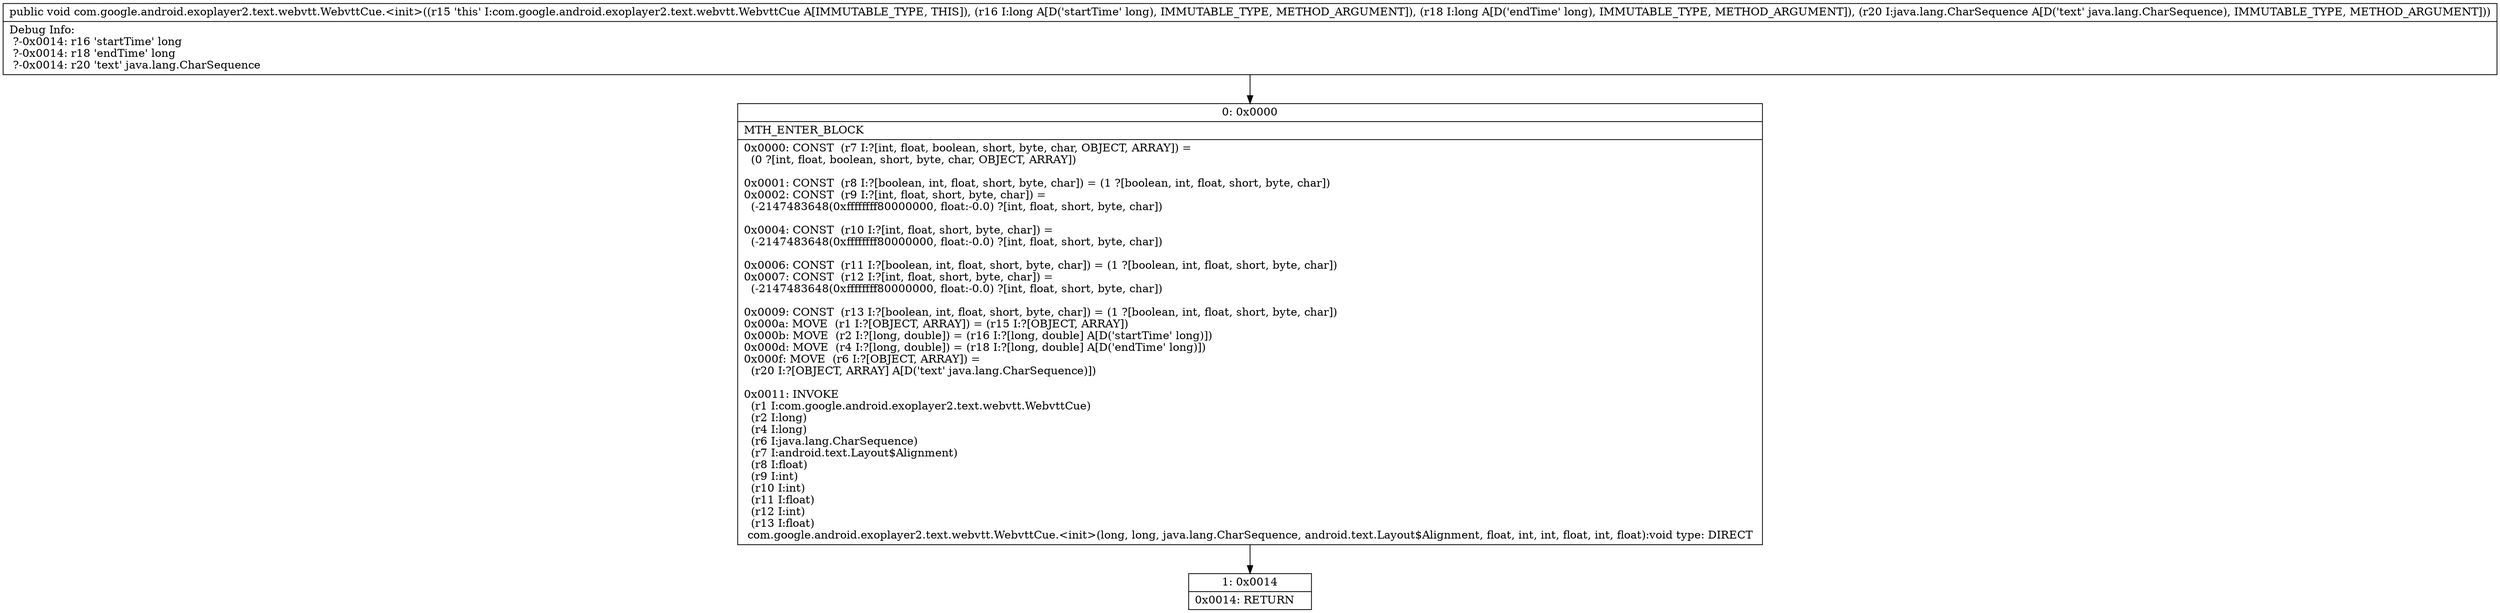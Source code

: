 digraph "CFG forcom.google.android.exoplayer2.text.webvtt.WebvttCue.\<init\>(JJLjava\/lang\/CharSequence;)V" {
Node_0 [shape=record,label="{0\:\ 0x0000|MTH_ENTER_BLOCK\l|0x0000: CONST  (r7 I:?[int, float, boolean, short, byte, char, OBJECT, ARRAY]) = \l  (0 ?[int, float, boolean, short, byte, char, OBJECT, ARRAY])\l \l0x0001: CONST  (r8 I:?[boolean, int, float, short, byte, char]) = (1 ?[boolean, int, float, short, byte, char]) \l0x0002: CONST  (r9 I:?[int, float, short, byte, char]) = \l  (\-2147483648(0xffffffff80000000, float:\-0.0) ?[int, float, short, byte, char])\l \l0x0004: CONST  (r10 I:?[int, float, short, byte, char]) = \l  (\-2147483648(0xffffffff80000000, float:\-0.0) ?[int, float, short, byte, char])\l \l0x0006: CONST  (r11 I:?[boolean, int, float, short, byte, char]) = (1 ?[boolean, int, float, short, byte, char]) \l0x0007: CONST  (r12 I:?[int, float, short, byte, char]) = \l  (\-2147483648(0xffffffff80000000, float:\-0.0) ?[int, float, short, byte, char])\l \l0x0009: CONST  (r13 I:?[boolean, int, float, short, byte, char]) = (1 ?[boolean, int, float, short, byte, char]) \l0x000a: MOVE  (r1 I:?[OBJECT, ARRAY]) = (r15 I:?[OBJECT, ARRAY]) \l0x000b: MOVE  (r2 I:?[long, double]) = (r16 I:?[long, double] A[D('startTime' long)]) \l0x000d: MOVE  (r4 I:?[long, double]) = (r18 I:?[long, double] A[D('endTime' long)]) \l0x000f: MOVE  (r6 I:?[OBJECT, ARRAY]) = \l  (r20 I:?[OBJECT, ARRAY] A[D('text' java.lang.CharSequence)])\l \l0x0011: INVOKE  \l  (r1 I:com.google.android.exoplayer2.text.webvtt.WebvttCue)\l  (r2 I:long)\l  (r4 I:long)\l  (r6 I:java.lang.CharSequence)\l  (r7 I:android.text.Layout$Alignment)\l  (r8 I:float)\l  (r9 I:int)\l  (r10 I:int)\l  (r11 I:float)\l  (r12 I:int)\l  (r13 I:float)\l com.google.android.exoplayer2.text.webvtt.WebvttCue.\<init\>(long, long, java.lang.CharSequence, android.text.Layout$Alignment, float, int, int, float, int, float):void type: DIRECT \l}"];
Node_1 [shape=record,label="{1\:\ 0x0014|0x0014: RETURN   \l}"];
MethodNode[shape=record,label="{public void com.google.android.exoplayer2.text.webvtt.WebvttCue.\<init\>((r15 'this' I:com.google.android.exoplayer2.text.webvtt.WebvttCue A[IMMUTABLE_TYPE, THIS]), (r16 I:long A[D('startTime' long), IMMUTABLE_TYPE, METHOD_ARGUMENT]), (r18 I:long A[D('endTime' long), IMMUTABLE_TYPE, METHOD_ARGUMENT]), (r20 I:java.lang.CharSequence A[D('text' java.lang.CharSequence), IMMUTABLE_TYPE, METHOD_ARGUMENT]))  | Debug Info:\l  ?\-0x0014: r16 'startTime' long\l  ?\-0x0014: r18 'endTime' long\l  ?\-0x0014: r20 'text' java.lang.CharSequence\l}"];
MethodNode -> Node_0;
Node_0 -> Node_1;
}

